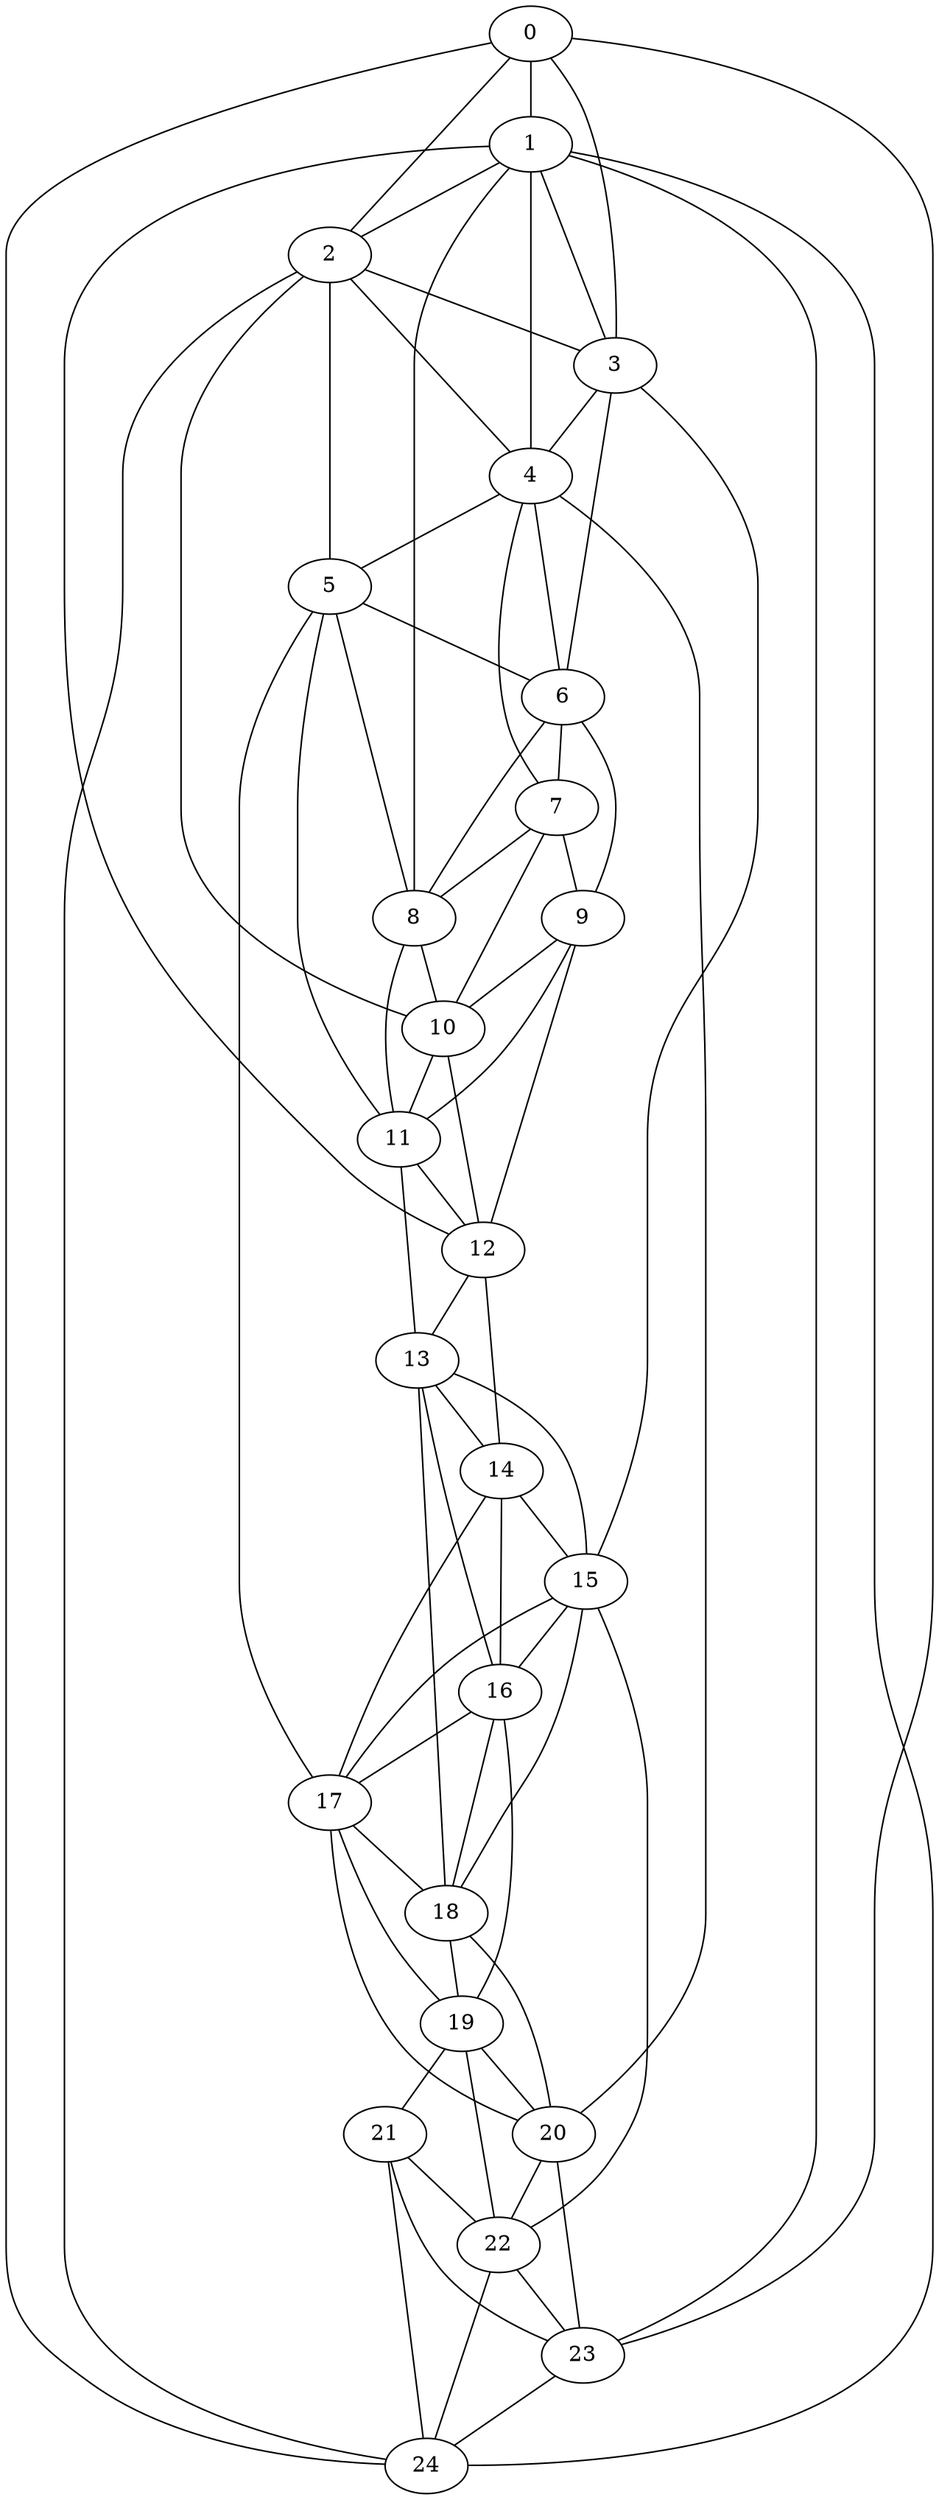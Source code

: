 strict graph "watts_strogatz_graph(25,6,0.1)" {
0;
1;
2;
3;
4;
5;
6;
7;
8;
9;
10;
11;
12;
13;
14;
15;
16;
17;
18;
19;
20;
21;
22;
23;
24;
0 -- 1  [is_available=True, prob="0.849485277881"];
0 -- 2  [is_available=True, prob="0.28885085778"];
0 -- 3  [is_available=True, prob="0.945254702381"];
0 -- 23  [is_available=True, prob="0.309160494605"];
0 -- 24  [is_available=True, prob="0.903230734052"];
1 -- 2  [is_available=True, prob="0.933353086006"];
1 -- 3  [is_available=True, prob="0.0464890686383"];
1 -- 4  [is_available=True, prob="0.669339272422"];
1 -- 8  [is_available=True, prob="0.0807253002338"];
1 -- 12  [is_available=True, prob="1.0"];
1 -- 23  [is_available=True, prob="0.202883666937"];
1 -- 24  [is_available=True, prob="0.51081031453"];
2 -- 3  [is_available=True, prob="0.806454235804"];
2 -- 4  [is_available=True, prob="1.0"];
2 -- 5  [is_available=True, prob="0.466203170006"];
2 -- 10  [is_available=True, prob="0.836394619974"];
2 -- 24  [is_available=True, prob="1.0"];
3 -- 4  [is_available=True, prob="1.0"];
3 -- 6  [is_available=True, prob="1.0"];
3 -- 15  [is_available=True, prob="1.0"];
4 -- 5  [is_available=True, prob="0.659531986038"];
4 -- 6  [is_available=True, prob="0.00299898506614"];
4 -- 7  [is_available=True, prob="0.850694071212"];
4 -- 20  [is_available=True, prob="0.333204168028"];
5 -- 6  [is_available=True, prob="0.804118893825"];
5 -- 8  [is_available=True, prob="0.588681097809"];
5 -- 11  [is_available=True, prob="0.00701822728537"];
5 -- 17  [is_available=True, prob="1.0"];
6 -- 7  [is_available=True, prob="0.306731377185"];
6 -- 8  [is_available=True, prob="1.0"];
6 -- 9  [is_available=True, prob="1.0"];
7 -- 8  [is_available=True, prob="0.63228212587"];
7 -- 9  [is_available=True, prob="0.129857132526"];
7 -- 10  [is_available=True, prob="0.36377226401"];
8 -- 10  [is_available=True, prob="0.951732352635"];
8 -- 11  [is_available=True, prob="0.18803248987"];
9 -- 10  [is_available=True, prob="0.0431906854727"];
9 -- 11  [is_available=True, prob="0.687834345771"];
9 -- 12  [is_available=True, prob="1.0"];
10 -- 11  [is_available=True, prob="0.919930686635"];
10 -- 12  [is_available=True, prob="0.817309626262"];
11 -- 12  [is_available=True, prob="1.0"];
11 -- 13  [is_available=True, prob="0.0519863964313"];
12 -- 13  [is_available=True, prob="1.0"];
12 -- 14  [is_available=True, prob="1.0"];
13 -- 14  [is_available=True, prob="0.943009445342"];
13 -- 15  [is_available=True, prob="1.0"];
13 -- 16  [is_available=True, prob="0.359706066591"];
13 -- 18  [is_available=True, prob="0.392380235231"];
14 -- 15  [is_available=True, prob="0.543372835789"];
14 -- 16  [is_available=True, prob="0.150833931471"];
14 -- 17  [is_available=True, prob="0.225102051943"];
15 -- 16  [is_available=True, prob="0.733976791095"];
15 -- 17  [is_available=True, prob="0.483186898363"];
15 -- 18  [is_available=True, prob="0.765500197614"];
15 -- 22  [is_available=True, prob="0.0422547254565"];
16 -- 17  [is_available=True, prob="0.602721260175"];
16 -- 18  [is_available=True, prob="0.796477603962"];
16 -- 19  [is_available=True, prob="0.557381879393"];
17 -- 18  [is_available=True, prob="0.494619286225"];
17 -- 19  [is_available=True, prob="0.743587609687"];
17 -- 20  [is_available=True, prob="0.507290259207"];
18 -- 19  [is_available=True, prob="0.6939129885"];
18 -- 20  [is_available=True, prob="1.0"];
19 -- 20  [is_available=True, prob="0.840321479078"];
19 -- 21  [is_available=True, prob="1.0"];
19 -- 22  [is_available=True, prob="0.0246158943619"];
20 -- 22  [is_available=True, prob="0.426530869555"];
20 -- 23  [is_available=True, prob="1.0"];
21 -- 22  [is_available=True, prob="1.0"];
21 -- 23  [is_available=True, prob="0.888905042961"];
21 -- 24  [is_available=True, prob="1.0"];
22 -- 23  [is_available=True, prob="0.943757619742"];
22 -- 24  [is_available=True, prob="0.643677014904"];
23 -- 24  [is_available=True, prob="0.908546954662"];
}
